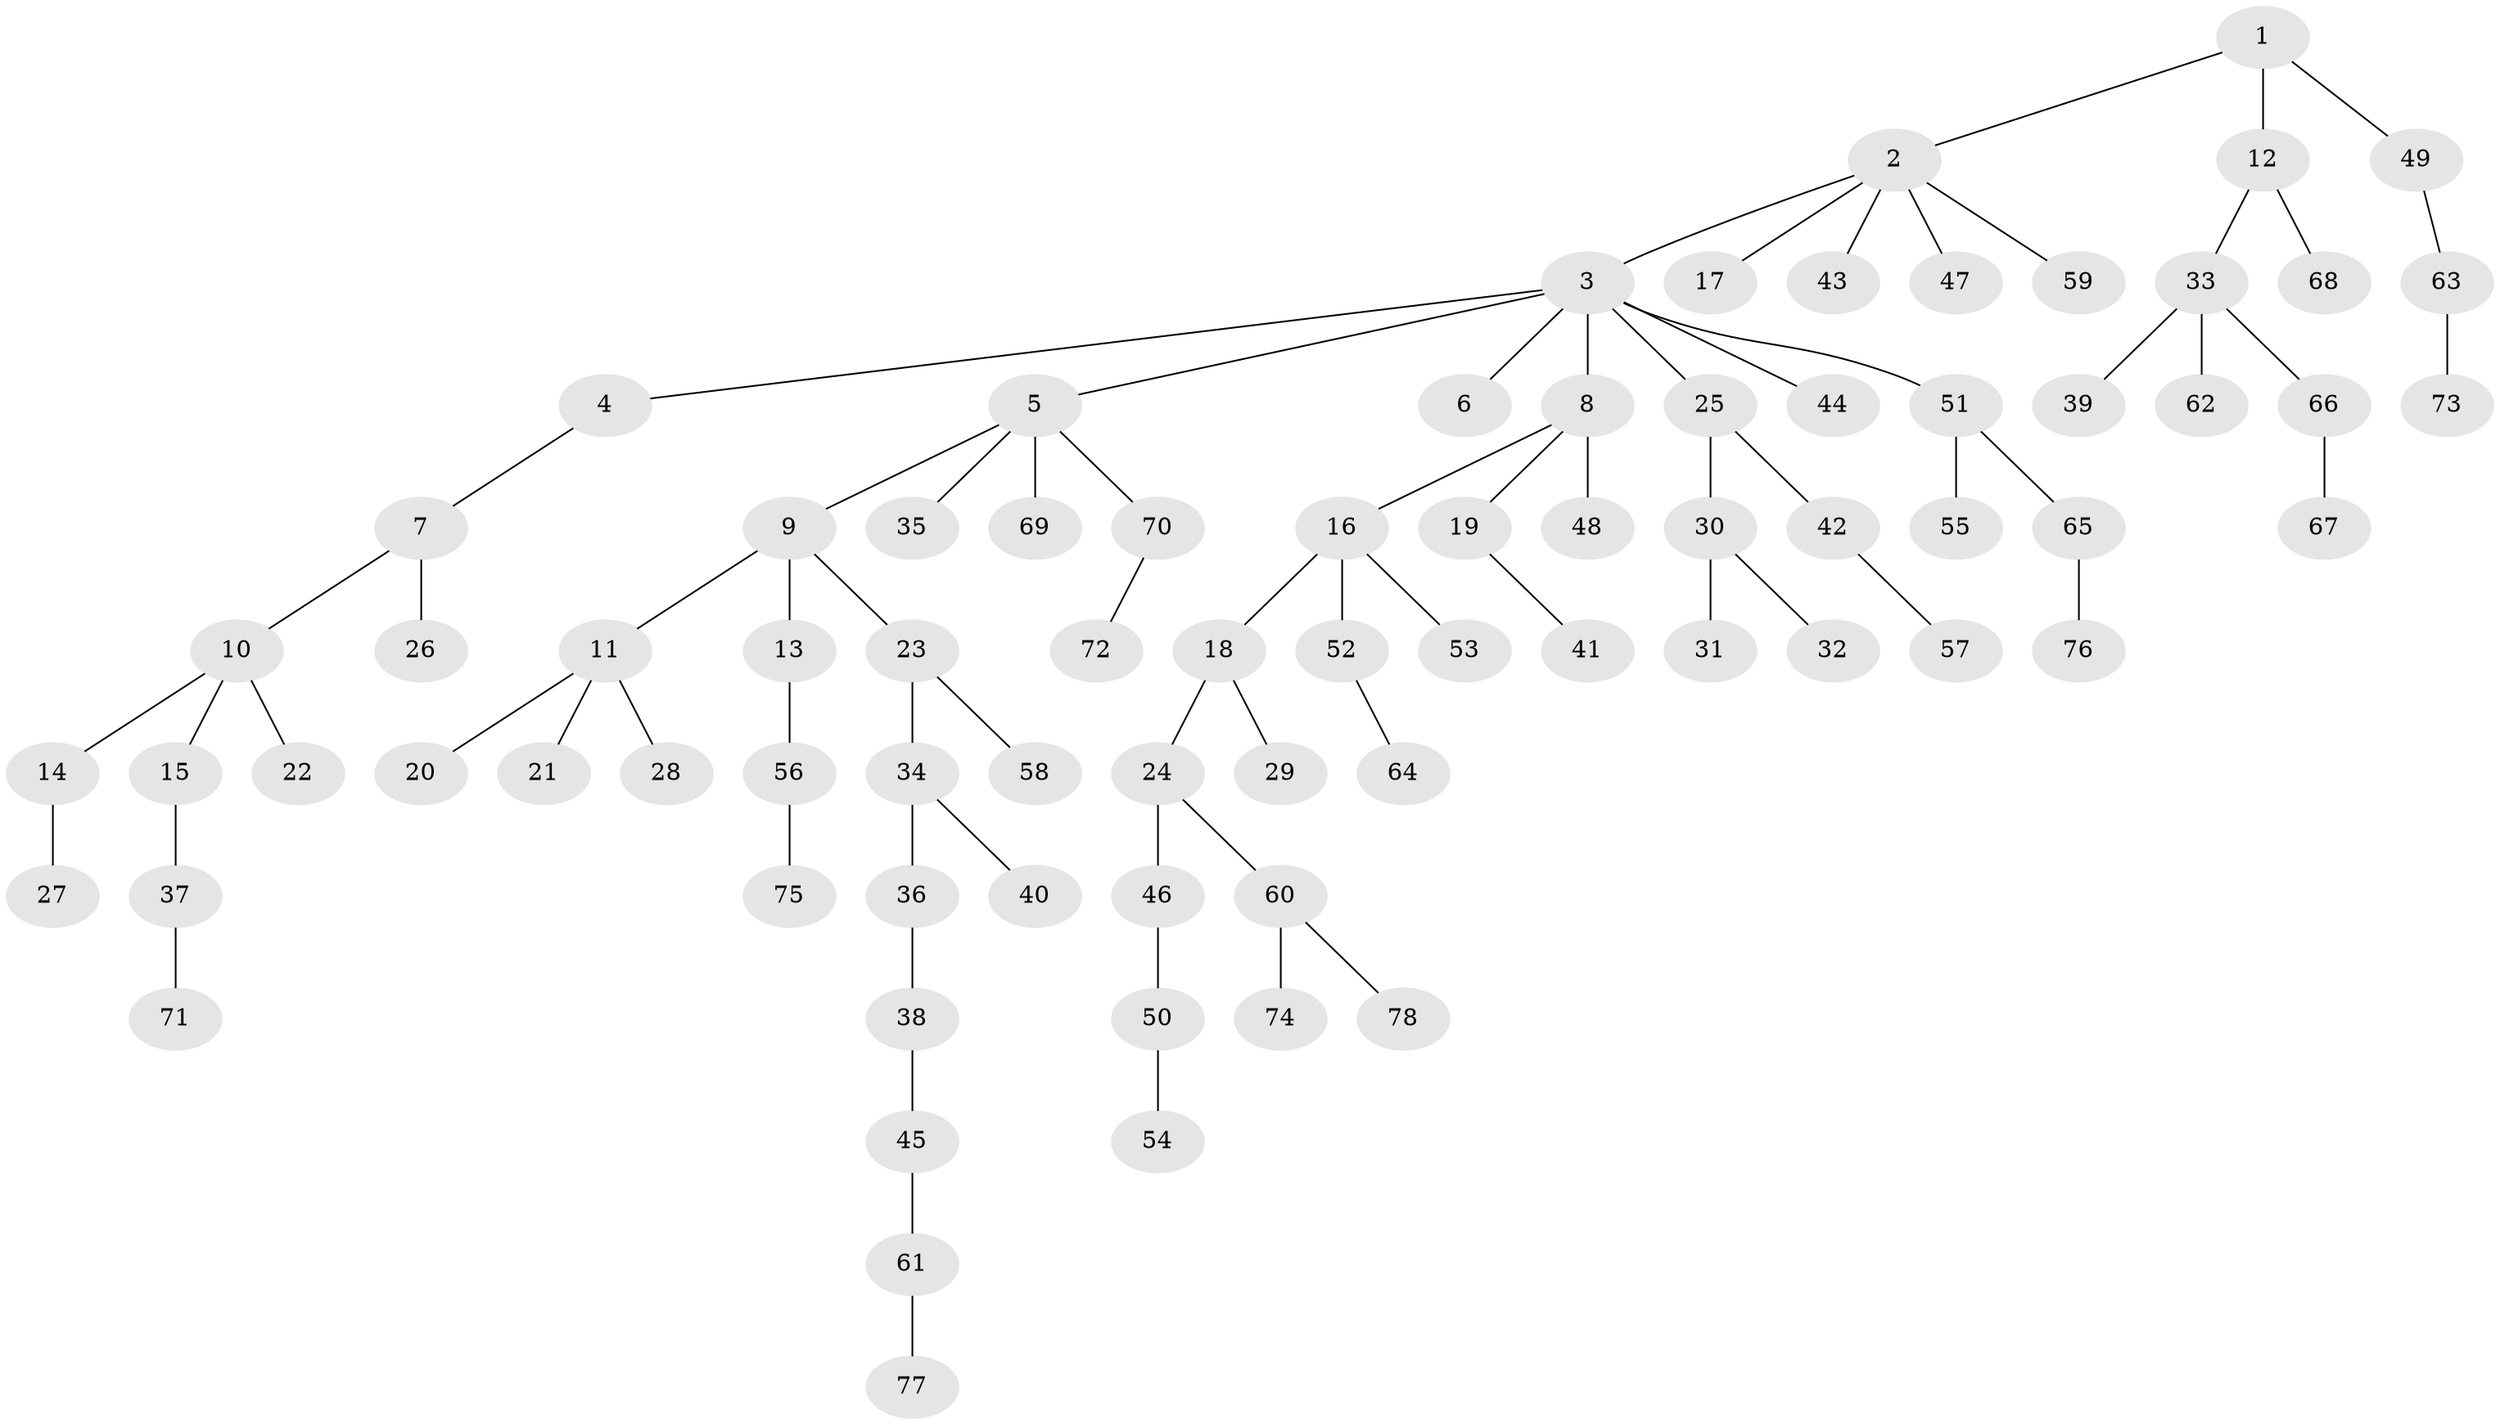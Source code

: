 // coarse degree distribution, {3: 0.12121212121212122, 2: 0.5454545454545454, 6: 0.030303030303030304, 1: 0.30303030303030304}
// Generated by graph-tools (version 1.1) at 2025/51/03/04/25 22:51:52]
// undirected, 78 vertices, 77 edges
graph export_dot {
  node [color=gray90,style=filled];
  1;
  2;
  3;
  4;
  5;
  6;
  7;
  8;
  9;
  10;
  11;
  12;
  13;
  14;
  15;
  16;
  17;
  18;
  19;
  20;
  21;
  22;
  23;
  24;
  25;
  26;
  27;
  28;
  29;
  30;
  31;
  32;
  33;
  34;
  35;
  36;
  37;
  38;
  39;
  40;
  41;
  42;
  43;
  44;
  45;
  46;
  47;
  48;
  49;
  50;
  51;
  52;
  53;
  54;
  55;
  56;
  57;
  58;
  59;
  60;
  61;
  62;
  63;
  64;
  65;
  66;
  67;
  68;
  69;
  70;
  71;
  72;
  73;
  74;
  75;
  76;
  77;
  78;
  1 -- 2;
  1 -- 12;
  1 -- 49;
  2 -- 3;
  2 -- 17;
  2 -- 43;
  2 -- 47;
  2 -- 59;
  3 -- 4;
  3 -- 5;
  3 -- 6;
  3 -- 8;
  3 -- 25;
  3 -- 44;
  3 -- 51;
  4 -- 7;
  5 -- 9;
  5 -- 35;
  5 -- 69;
  5 -- 70;
  7 -- 10;
  7 -- 26;
  8 -- 16;
  8 -- 19;
  8 -- 48;
  9 -- 11;
  9 -- 13;
  9 -- 23;
  10 -- 14;
  10 -- 15;
  10 -- 22;
  11 -- 20;
  11 -- 21;
  11 -- 28;
  12 -- 33;
  12 -- 68;
  13 -- 56;
  14 -- 27;
  15 -- 37;
  16 -- 18;
  16 -- 52;
  16 -- 53;
  18 -- 24;
  18 -- 29;
  19 -- 41;
  23 -- 34;
  23 -- 58;
  24 -- 46;
  24 -- 60;
  25 -- 30;
  25 -- 42;
  30 -- 31;
  30 -- 32;
  33 -- 39;
  33 -- 62;
  33 -- 66;
  34 -- 36;
  34 -- 40;
  36 -- 38;
  37 -- 71;
  38 -- 45;
  42 -- 57;
  45 -- 61;
  46 -- 50;
  49 -- 63;
  50 -- 54;
  51 -- 55;
  51 -- 65;
  52 -- 64;
  56 -- 75;
  60 -- 74;
  60 -- 78;
  61 -- 77;
  63 -- 73;
  65 -- 76;
  66 -- 67;
  70 -- 72;
}
